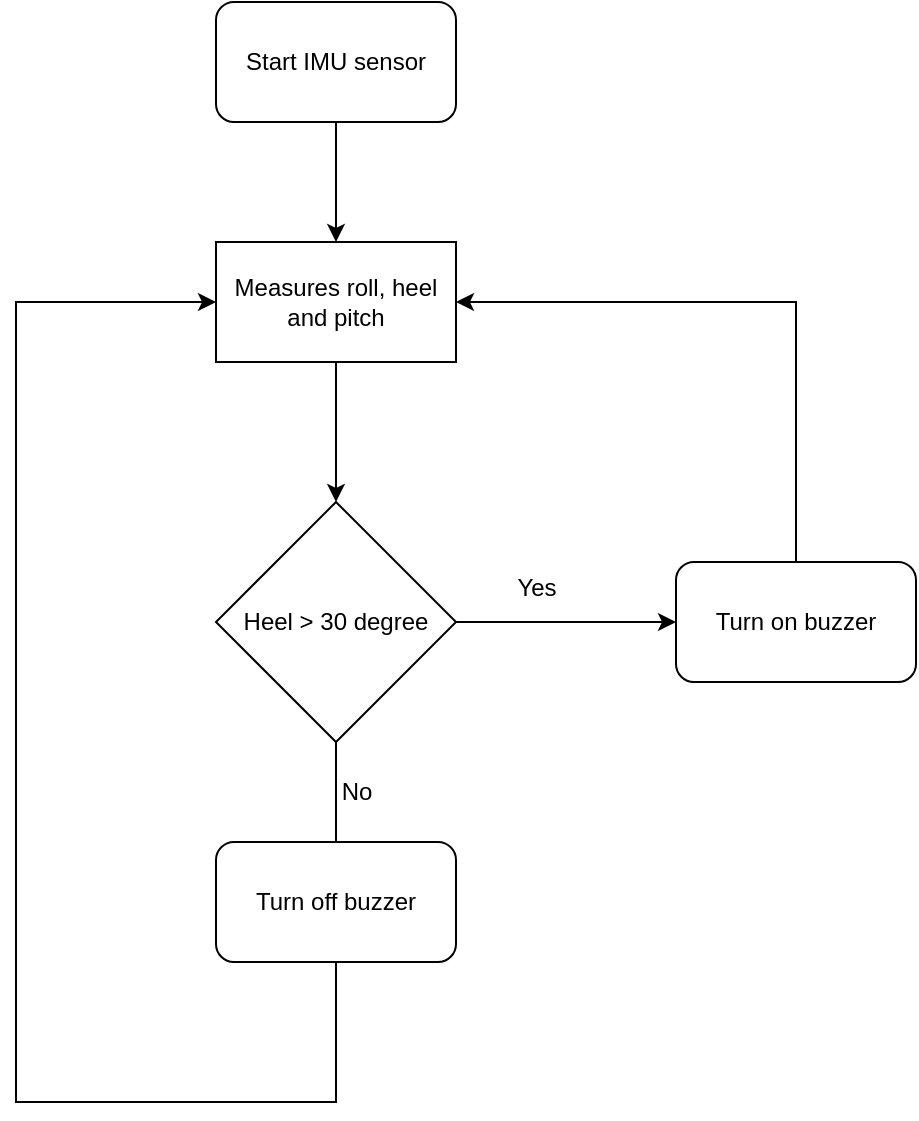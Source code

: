 <mxfile version="26.1.1">
  <diagram name="Page-1" id="UVbyZX3a4YA2lC3Of-Wg">
    <mxGraphModel dx="1608" dy="754" grid="1" gridSize="10" guides="1" tooltips="1" connect="1" arrows="1" fold="1" page="1" pageScale="1" pageWidth="827" pageHeight="1169" math="0" shadow="0">
      <root>
        <mxCell id="0" />
        <mxCell id="1" parent="0" />
        <mxCell id="aFKgmaP8BqACqgFmaHnD-6" style="edgeStyle=orthogonalEdgeStyle;rounded=0;orthogonalLoop=1;jettySize=auto;html=1;exitX=0.5;exitY=1;exitDx=0;exitDy=0;entryX=0.5;entryY=0;entryDx=0;entryDy=0;" parent="1" source="aFKgmaP8BqACqgFmaHnD-1" target="aFKgmaP8BqACqgFmaHnD-3" edge="1">
          <mxGeometry relative="1" as="geometry" />
        </mxCell>
        <mxCell id="aFKgmaP8BqACqgFmaHnD-1" value="Start IMU sensor" style="rounded=1;whiteSpace=wrap;html=1;" parent="1" vertex="1">
          <mxGeometry x="330" y="80" width="120" height="60" as="geometry" />
        </mxCell>
        <mxCell id="aFKgmaP8BqACqgFmaHnD-5" style="edgeStyle=orthogonalEdgeStyle;rounded=0;orthogonalLoop=1;jettySize=auto;html=1;exitX=1;exitY=0.5;exitDx=0;exitDy=0;entryX=0;entryY=0.5;entryDx=0;entryDy=0;" parent="1" source="aFKgmaP8BqACqgFmaHnD-2" target="aFKgmaP8BqACqgFmaHnD-4" edge="1">
          <mxGeometry relative="1" as="geometry" />
        </mxCell>
        <mxCell id="aFKgmaP8BqACqgFmaHnD-9" style="edgeStyle=orthogonalEdgeStyle;rounded=0;orthogonalLoop=1;jettySize=auto;html=1;exitX=0.5;exitY=1;exitDx=0;exitDy=0;entryX=0;entryY=0.5;entryDx=0;entryDy=0;" parent="1" source="aFKgmaP8BqACqgFmaHnD-2" target="aFKgmaP8BqACqgFmaHnD-3" edge="1">
          <mxGeometry relative="1" as="geometry">
            <Array as="points">
              <mxPoint x="390" y="630" />
              <mxPoint x="230" y="630" />
              <mxPoint x="230" y="230" />
            </Array>
          </mxGeometry>
        </mxCell>
        <mxCell id="aFKgmaP8BqACqgFmaHnD-2" value="Heel &amp;gt; 30 degree" style="rhombus;whiteSpace=wrap;html=1;" parent="1" vertex="1">
          <mxGeometry x="330" y="330" width="120" height="120" as="geometry" />
        </mxCell>
        <mxCell id="aFKgmaP8BqACqgFmaHnD-7" style="edgeStyle=orthogonalEdgeStyle;rounded=0;orthogonalLoop=1;jettySize=auto;html=1;exitX=0.5;exitY=1;exitDx=0;exitDy=0;entryX=0.5;entryY=0;entryDx=0;entryDy=0;" parent="1" source="aFKgmaP8BqACqgFmaHnD-3" target="aFKgmaP8BqACqgFmaHnD-2" edge="1">
          <mxGeometry relative="1" as="geometry" />
        </mxCell>
        <mxCell id="aFKgmaP8BqACqgFmaHnD-3" value="Measures roll, heel and pitch" style="rounded=0;whiteSpace=wrap;html=1;" parent="1" vertex="1">
          <mxGeometry x="330" y="200" width="120" height="60" as="geometry" />
        </mxCell>
        <mxCell id="BgrCfo9UpM_vOkmFK3iu-1" style="edgeStyle=orthogonalEdgeStyle;rounded=0;orthogonalLoop=1;jettySize=auto;html=1;exitX=0.5;exitY=0;exitDx=0;exitDy=0;entryX=1;entryY=0.5;entryDx=0;entryDy=0;" edge="1" parent="1" source="aFKgmaP8BqACqgFmaHnD-4" target="aFKgmaP8BqACqgFmaHnD-3">
          <mxGeometry relative="1" as="geometry" />
        </mxCell>
        <mxCell id="aFKgmaP8BqACqgFmaHnD-4" value="Turn on buzzer" style="rounded=1;whiteSpace=wrap;html=1;" parent="1" vertex="1">
          <mxGeometry x="560" y="360" width="120" height="60" as="geometry" />
        </mxCell>
        <mxCell id="aFKgmaP8BqACqgFmaHnD-8" value="Yes" style="text;html=1;align=center;verticalAlign=middle;resizable=0;points=[];autosize=1;strokeColor=none;fillColor=none;" parent="1" vertex="1">
          <mxGeometry x="470" y="358" width="40" height="30" as="geometry" />
        </mxCell>
        <mxCell id="aFKgmaP8BqACqgFmaHnD-10" value="No" style="text;html=1;align=center;verticalAlign=middle;resizable=0;points=[];autosize=1;strokeColor=none;fillColor=none;" parent="1" vertex="1">
          <mxGeometry x="380" y="460" width="40" height="30" as="geometry" />
        </mxCell>
        <mxCell id="BgrCfo9UpM_vOkmFK3iu-4" value="Turn off buzzer" style="rounded=1;whiteSpace=wrap;html=1;" vertex="1" parent="1">
          <mxGeometry x="330" y="500" width="120" height="60" as="geometry" />
        </mxCell>
      </root>
    </mxGraphModel>
  </diagram>
</mxfile>
